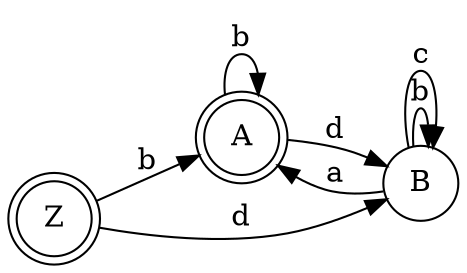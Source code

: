 digraph {
rankdir = "LR";	 //De izquierda a derecha

//Nodos
node	[shape=doublecircle] NodeZ [label="Z"];
node	[shape=doublecircle] NodeA [label="A"];
node	[shape=circle] NodeB [label="B"];


//Transiciones
NodeZ -> NodeA [label="b"];
NodeZ -> NodeB [label="d"];
NodeA -> NodeA [label="b"];
NodeA -> NodeB [label="d"];
NodeB -> NodeA [label="a"];
NodeB -> NodeB [label="b"];
NodeB -> NodeB [label="c"];

}
